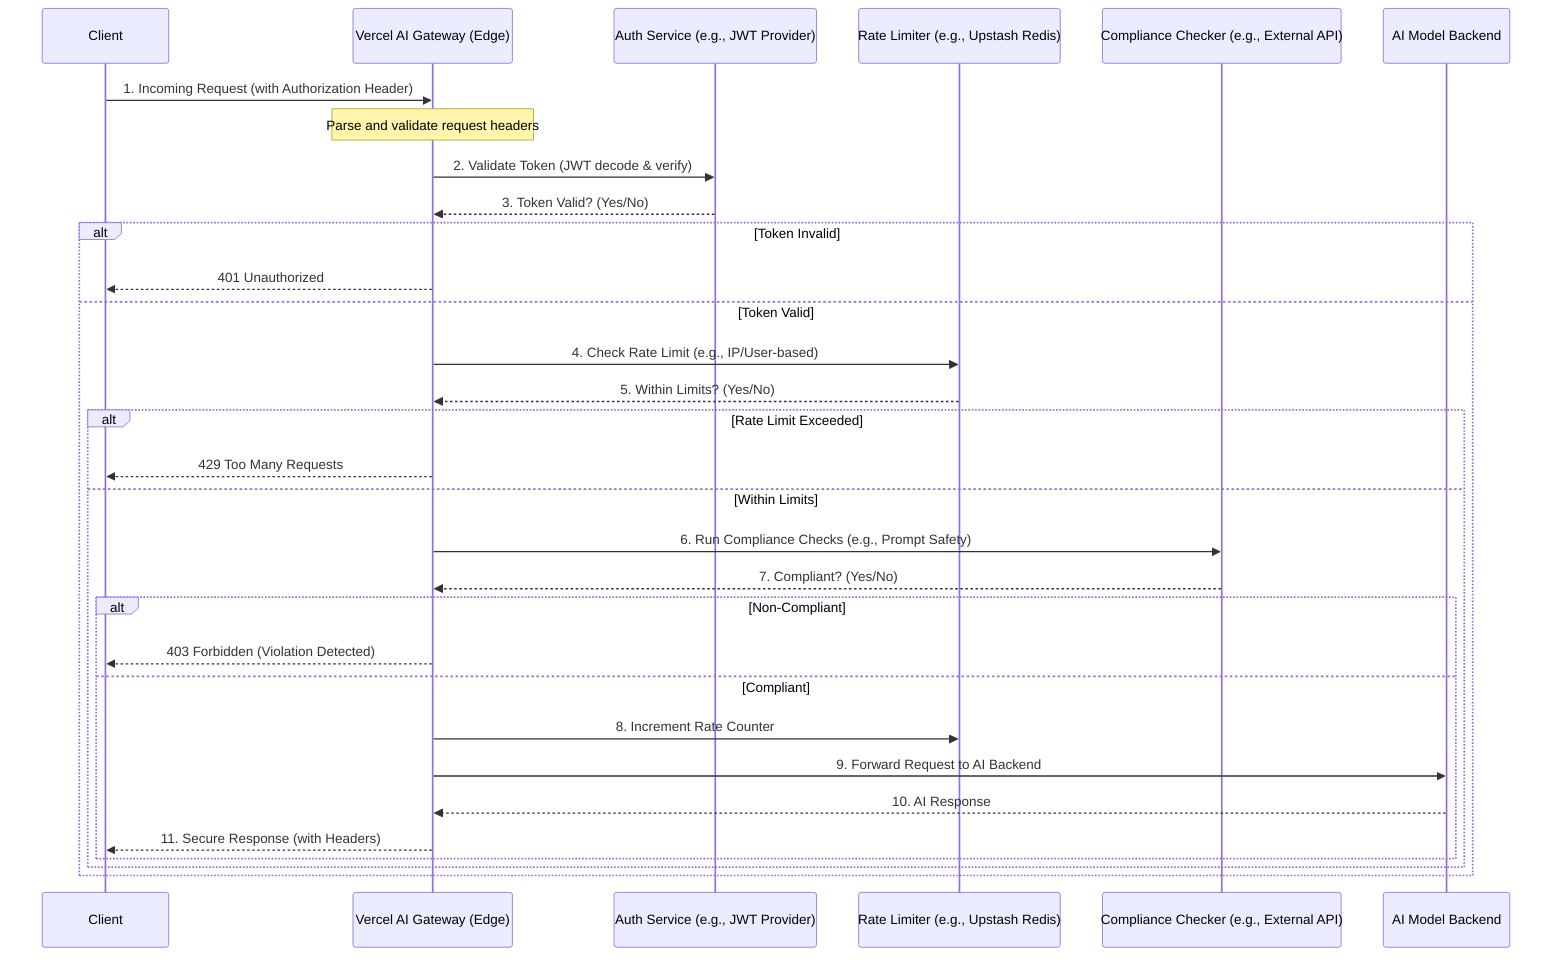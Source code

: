 sequenceDiagram
    participant Client
    participant Gateway as Vercel AI Gateway (Edge)
    participant Auth as Auth Service (e.g., JWT Provider)
    participant RL as Rate Limiter (e.g., Upstash Redis)
    participant Comp as Compliance Checker (e.g., External API)
    participant AI as AI Model Backend

    Client->>Gateway: 1. Incoming Request (with Authorization Header)
    Note over Gateway: Parse and validate request headers
    Gateway->>Auth: 2. Validate Token (JWT decode & verify)
    Auth-->>Gateway: 3. Token Valid? (Yes/No)
    alt Token Invalid
        Gateway-->>Client: 401 Unauthorized
    else Token Valid
        Gateway->>RL: 4. Check Rate Limit (e.g., IP/User-based)
        RL-->>Gateway: 5. Within Limits? (Yes/No)
        alt Rate Limit Exceeded
            Gateway-->>Client: 429 Too Many Requests
        else Within Limits
            Gateway->>Comp: 6. Run Compliance Checks (e.g., Prompt Safety)
            Comp-->>Gateway: 7. Compliant? (Yes/No)
            alt Non-Compliant
                Gateway-->>Client: 403 Forbidden (Violation Detected)
            else Compliant
                Gateway->>RL: 8. Increment Rate Counter
                Gateway->>AI: 9. Forward Request to AI Backend
                AI-->>Gateway: 10. AI Response
                Gateway-->>Client: 11. Secure Response (with Headers)
            end
        end
    end